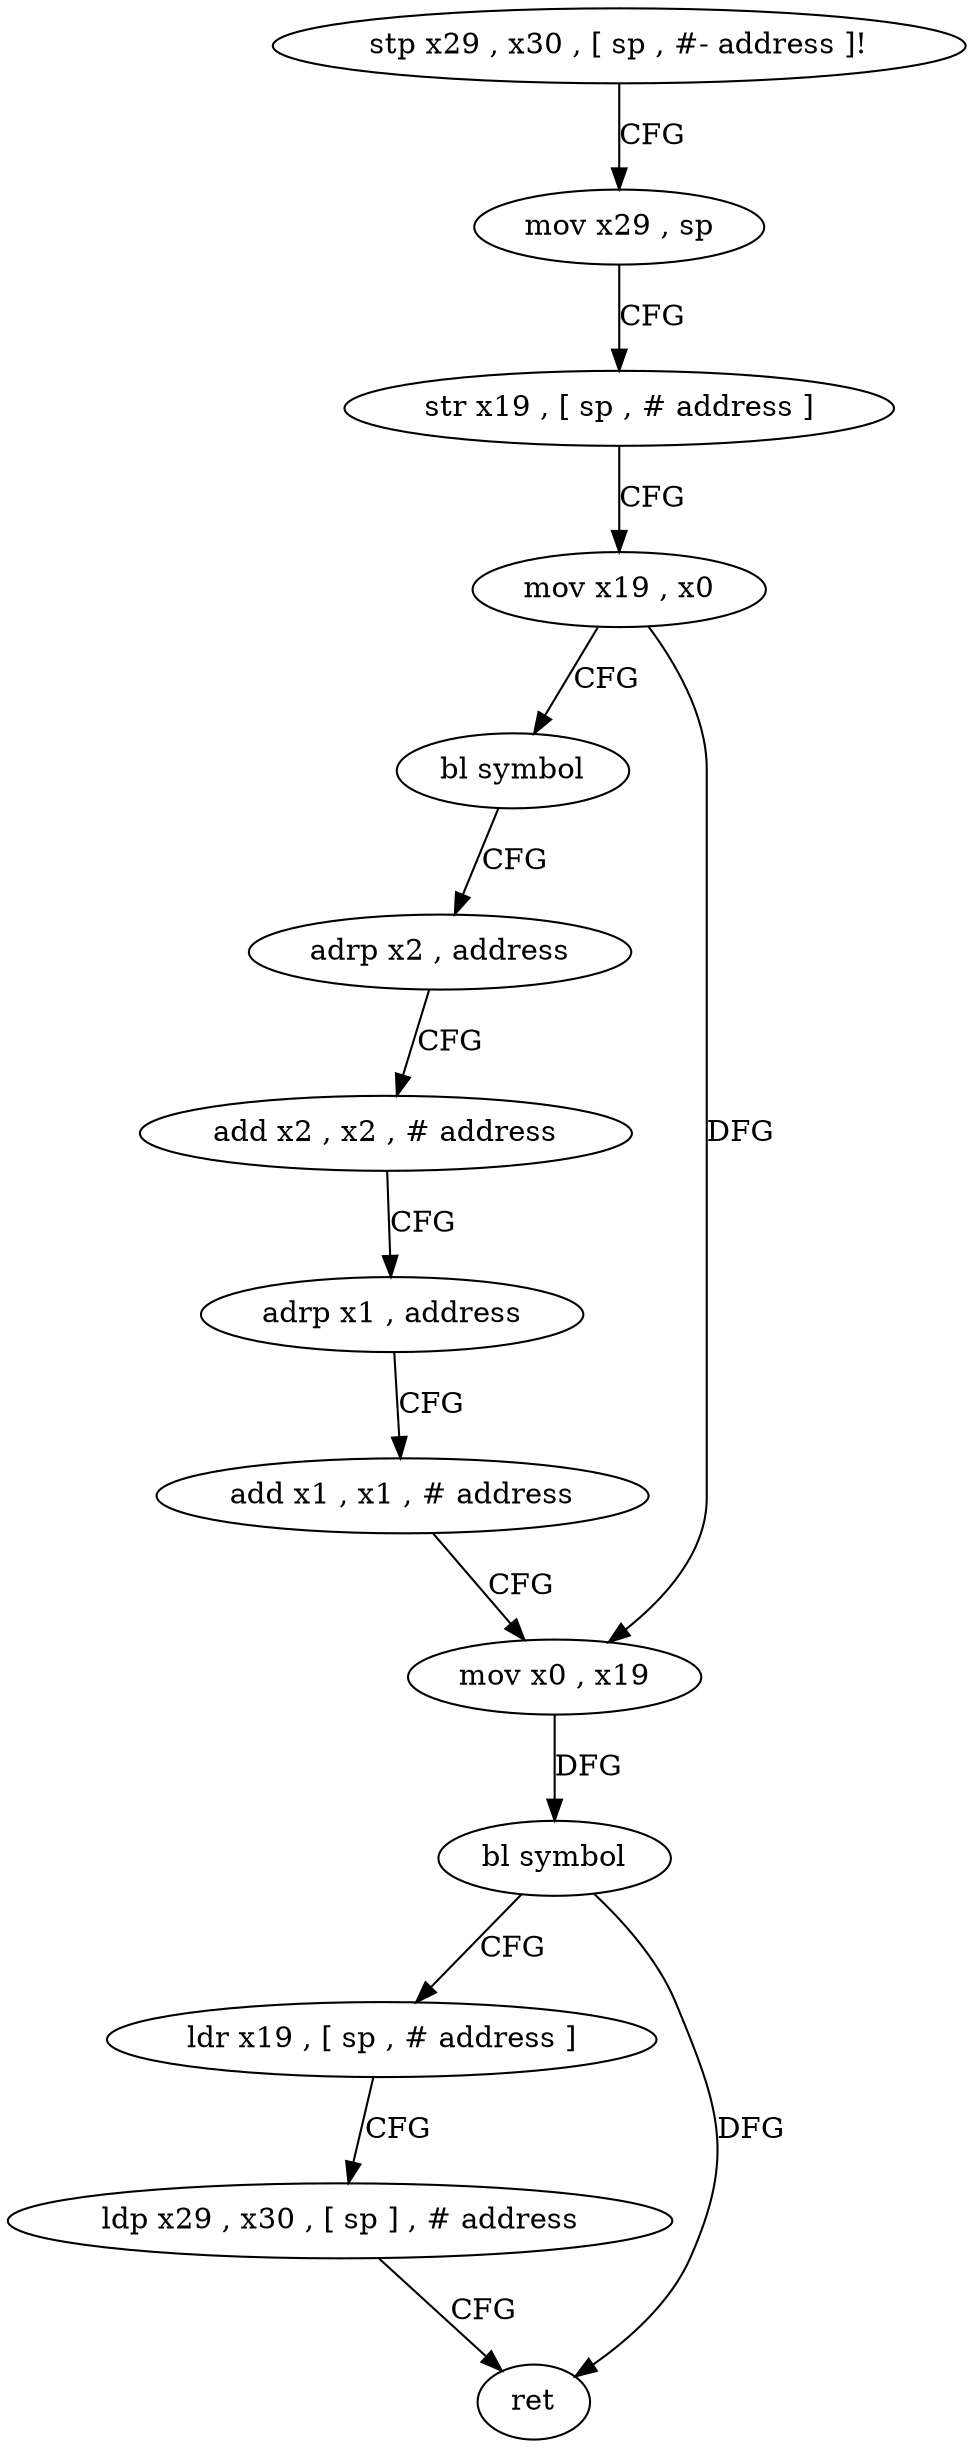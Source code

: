 digraph "func" {
"4390812" [label = "stp x29 , x30 , [ sp , #- address ]!" ]
"4390816" [label = "mov x29 , sp" ]
"4390820" [label = "str x19 , [ sp , # address ]" ]
"4390824" [label = "mov x19 , x0" ]
"4390828" [label = "bl symbol" ]
"4390832" [label = "adrp x2 , address" ]
"4390836" [label = "add x2 , x2 , # address" ]
"4390840" [label = "adrp x1 , address" ]
"4390844" [label = "add x1 , x1 , # address" ]
"4390848" [label = "mov x0 , x19" ]
"4390852" [label = "bl symbol" ]
"4390856" [label = "ldr x19 , [ sp , # address ]" ]
"4390860" [label = "ldp x29 , x30 , [ sp ] , # address" ]
"4390864" [label = "ret" ]
"4390812" -> "4390816" [ label = "CFG" ]
"4390816" -> "4390820" [ label = "CFG" ]
"4390820" -> "4390824" [ label = "CFG" ]
"4390824" -> "4390828" [ label = "CFG" ]
"4390824" -> "4390848" [ label = "DFG" ]
"4390828" -> "4390832" [ label = "CFG" ]
"4390832" -> "4390836" [ label = "CFG" ]
"4390836" -> "4390840" [ label = "CFG" ]
"4390840" -> "4390844" [ label = "CFG" ]
"4390844" -> "4390848" [ label = "CFG" ]
"4390848" -> "4390852" [ label = "DFG" ]
"4390852" -> "4390856" [ label = "CFG" ]
"4390852" -> "4390864" [ label = "DFG" ]
"4390856" -> "4390860" [ label = "CFG" ]
"4390860" -> "4390864" [ label = "CFG" ]
}
